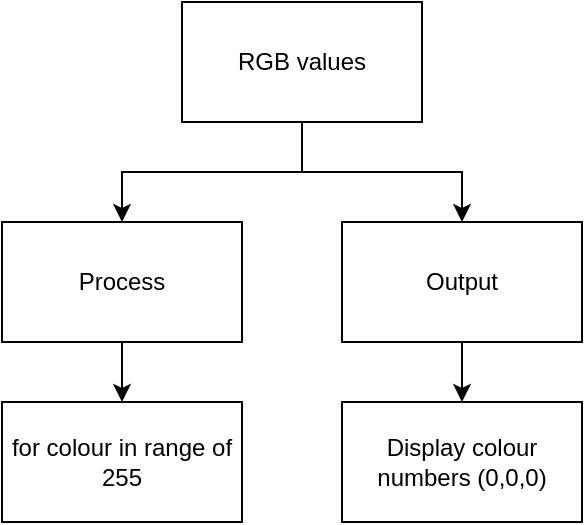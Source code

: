 <mxfile version="14.6.13" type="github">
  <diagram id="_YdvgRkyX9-HlAKa8x6V" name="Page-1">
    <mxGraphModel dx="582" dy="383" grid="1" gridSize="10" guides="1" tooltips="1" connect="1" arrows="1" fold="1" page="1" pageScale="1" pageWidth="850" pageHeight="1100" math="0" shadow="0">
      <root>
        <mxCell id="0" />
        <mxCell id="1" parent="0" />
        <mxCell id="WUUoYc_IsrIHNogeIYJ5-9" style="edgeStyle=orthogonalEdgeStyle;rounded=0;orthogonalLoop=1;jettySize=auto;html=1;exitX=0.5;exitY=1;exitDx=0;exitDy=0;entryX=0.5;entryY=0;entryDx=0;entryDy=0;" edge="1" parent="1" source="WUUoYc_IsrIHNogeIYJ5-1" target="WUUoYc_IsrIHNogeIYJ5-3">
          <mxGeometry relative="1" as="geometry" />
        </mxCell>
        <mxCell id="WUUoYc_IsrIHNogeIYJ5-10" style="edgeStyle=orthogonalEdgeStyle;rounded=0;orthogonalLoop=1;jettySize=auto;html=1;exitX=0.5;exitY=1;exitDx=0;exitDy=0;entryX=0.5;entryY=0;entryDx=0;entryDy=0;" edge="1" parent="1" source="WUUoYc_IsrIHNogeIYJ5-1" target="WUUoYc_IsrIHNogeIYJ5-4">
          <mxGeometry relative="1" as="geometry" />
        </mxCell>
        <mxCell id="WUUoYc_IsrIHNogeIYJ5-1" value="RGB values" style="rounded=0;whiteSpace=wrap;html=1;" vertex="1" parent="1">
          <mxGeometry x="240" y="170" width="120" height="60" as="geometry" />
        </mxCell>
        <mxCell id="WUUoYc_IsrIHNogeIYJ5-8" style="edgeStyle=orthogonalEdgeStyle;rounded=0;orthogonalLoop=1;jettySize=auto;html=1;exitX=0.5;exitY=1;exitDx=0;exitDy=0;entryX=0.5;entryY=0;entryDx=0;entryDy=0;" edge="1" parent="1" source="WUUoYc_IsrIHNogeIYJ5-3" target="WUUoYc_IsrIHNogeIYJ5-6">
          <mxGeometry relative="1" as="geometry" />
        </mxCell>
        <mxCell id="WUUoYc_IsrIHNogeIYJ5-3" value="Process" style="rounded=0;whiteSpace=wrap;html=1;" vertex="1" parent="1">
          <mxGeometry x="150" y="280" width="120" height="60" as="geometry" />
        </mxCell>
        <mxCell id="WUUoYc_IsrIHNogeIYJ5-11" style="edgeStyle=orthogonalEdgeStyle;rounded=0;orthogonalLoop=1;jettySize=auto;html=1;exitX=0.5;exitY=1;exitDx=0;exitDy=0;entryX=0.5;entryY=0;entryDx=0;entryDy=0;" edge="1" parent="1" source="WUUoYc_IsrIHNogeIYJ5-4" target="WUUoYc_IsrIHNogeIYJ5-7">
          <mxGeometry relative="1" as="geometry" />
        </mxCell>
        <mxCell id="WUUoYc_IsrIHNogeIYJ5-4" value="Output" style="rounded=0;whiteSpace=wrap;html=1;" vertex="1" parent="1">
          <mxGeometry x="320" y="280" width="120" height="60" as="geometry" />
        </mxCell>
        <mxCell id="WUUoYc_IsrIHNogeIYJ5-6" value="for colour in range of 255" style="rounded=0;whiteSpace=wrap;html=1;" vertex="1" parent="1">
          <mxGeometry x="150" y="370" width="120" height="60" as="geometry" />
        </mxCell>
        <mxCell id="WUUoYc_IsrIHNogeIYJ5-7" value="Display colour numbers (0,0,0)" style="rounded=0;whiteSpace=wrap;html=1;" vertex="1" parent="1">
          <mxGeometry x="320" y="370" width="120" height="60" as="geometry" />
        </mxCell>
      </root>
    </mxGraphModel>
  </diagram>
</mxfile>
